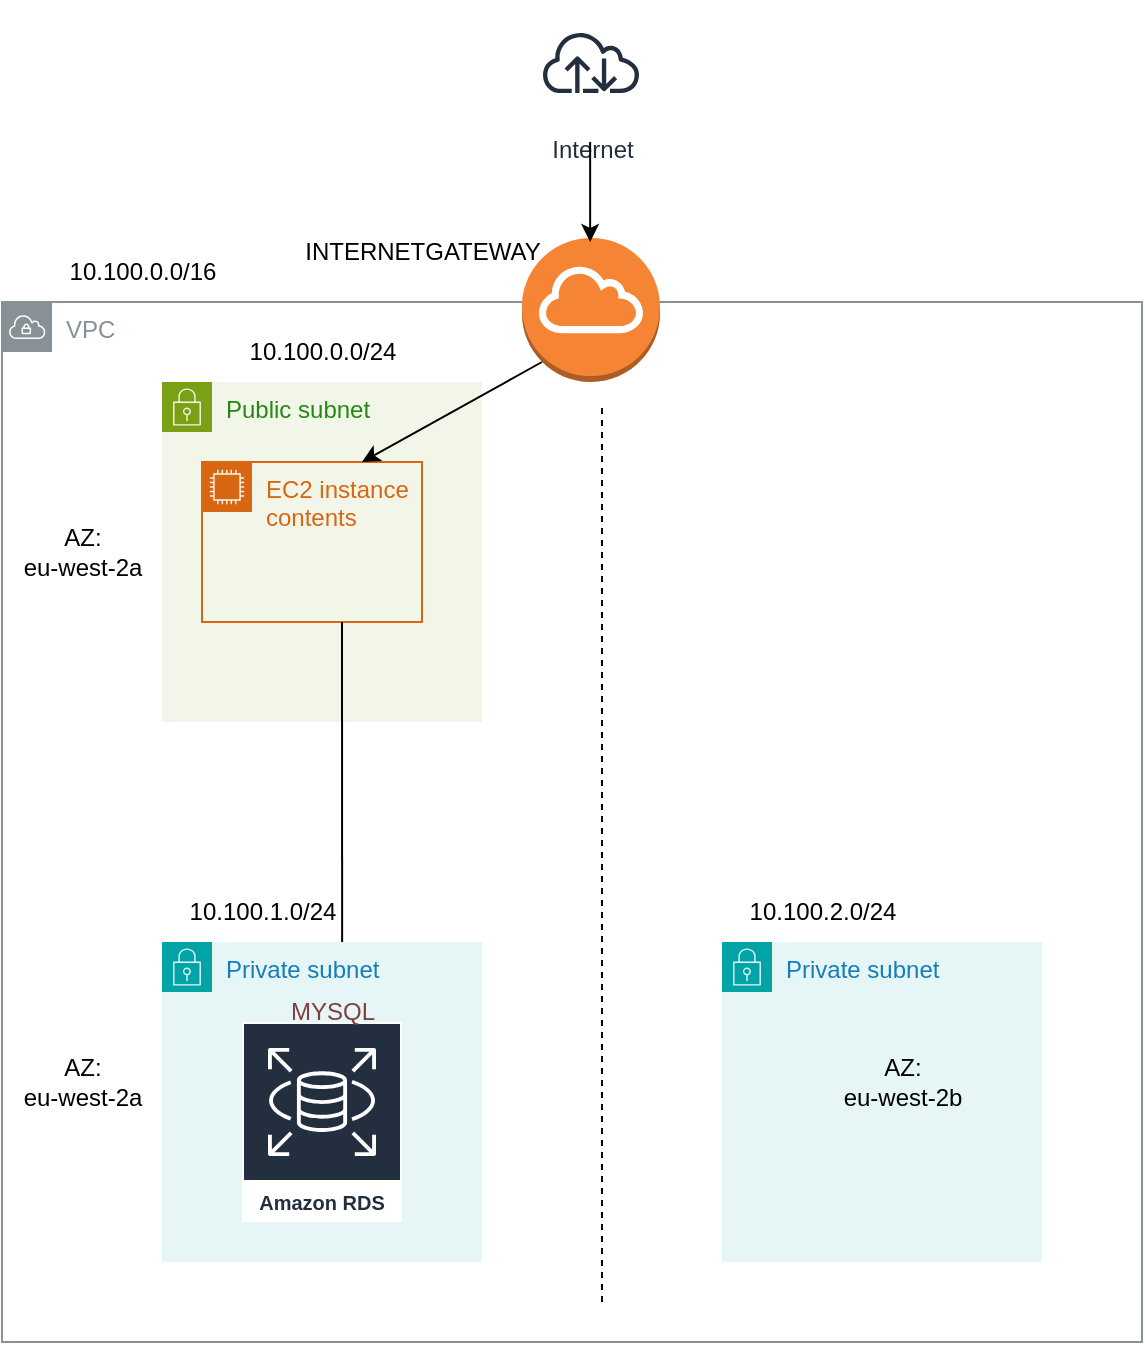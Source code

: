 <mxfile version="24.2.1" type="device">
  <diagram name="Page-1" id="99AxIkQcz_RxJJ-AoEcK">
    <mxGraphModel dx="836" dy="1544" grid="1" gridSize="10" guides="1" tooltips="1" connect="1" arrows="1" fold="1" page="1" pageScale="1" pageWidth="850" pageHeight="1100" math="0" shadow="0">
      <root>
        <mxCell id="0" />
        <mxCell id="1" parent="0" />
        <mxCell id="A5QiNc7kAAb4_MORWXK4-1" value="Public subnet" style="points=[[0,0],[0.25,0],[0.5,0],[0.75,0],[1,0],[1,0.25],[1,0.5],[1,0.75],[1,1],[0.75,1],[0.5,1],[0.25,1],[0,1],[0,0.75],[0,0.5],[0,0.25]];outlineConnect=0;gradientColor=none;html=1;whiteSpace=wrap;fontSize=12;fontStyle=0;container=1;pointerEvents=0;collapsible=0;recursiveResize=0;shape=mxgraph.aws4.group;grIcon=mxgraph.aws4.group_security_group;grStroke=0;strokeColor=#7AA116;fillColor=#F2F6E8;verticalAlign=top;align=left;spacingLeft=30;fontColor=#248814;dashed=0;" vertex="1" parent="1">
          <mxGeometry x="160" y="120" width="160" height="170" as="geometry" />
        </mxCell>
        <mxCell id="A5QiNc7kAAb4_MORWXK4-8" value="EC2 instance contents" style="points=[[0,0],[0.25,0],[0.5,0],[0.75,0],[1,0],[1,0.25],[1,0.5],[1,0.75],[1,1],[0.75,1],[0.5,1],[0.25,1],[0,1],[0,0.75],[0,0.5],[0,0.25]];outlineConnect=0;gradientColor=none;html=1;whiteSpace=wrap;fontSize=12;fontStyle=0;container=1;pointerEvents=0;collapsible=0;recursiveResize=0;shape=mxgraph.aws4.group;grIcon=mxgraph.aws4.group_ec2_instance_contents;strokeColor=#D86613;fillColor=none;verticalAlign=top;align=left;spacingLeft=30;fontColor=#D86613;dashed=0;" vertex="1" parent="A5QiNc7kAAb4_MORWXK4-1">
          <mxGeometry x="20" y="40" width="110" height="80" as="geometry" />
        </mxCell>
        <mxCell id="A5QiNc7kAAb4_MORWXK4-12" value="" style="endArrow=classic;html=1;rounded=0;entryX=0.563;entryY=0.125;entryDx=0;entryDy=0;entryPerimeter=0;" edge="1" parent="A5QiNc7kAAb4_MORWXK4-1" target="A5QiNc7kAAb4_MORWXK4-2">
          <mxGeometry width="50" height="50" relative="1" as="geometry">
            <mxPoint x="90" y="120" as="sourcePoint" />
            <mxPoint x="90" y="180" as="targetPoint" />
          </mxGeometry>
        </mxCell>
        <mxCell id="A5QiNc7kAAb4_MORWXK4-2" value="Private subnet" style="points=[[0,0],[0.25,0],[0.5,0],[0.75,0],[1,0],[1,0.25],[1,0.5],[1,0.75],[1,1],[0.75,1],[0.5,1],[0.25,1],[0,1],[0,0.75],[0,0.5],[0,0.25]];outlineConnect=0;gradientColor=none;html=1;whiteSpace=wrap;fontSize=12;fontStyle=0;container=1;pointerEvents=0;collapsible=0;recursiveResize=0;shape=mxgraph.aws4.group;grIcon=mxgraph.aws4.group_security_group;grStroke=0;strokeColor=#00A4A6;fillColor=#E6F6F7;verticalAlign=top;align=left;spacingLeft=30;fontColor=#147EBA;dashed=0;" vertex="1" parent="1">
          <mxGeometry x="160" y="400" width="160" height="160" as="geometry" />
        </mxCell>
        <mxCell id="A5QiNc7kAAb4_MORWXK4-5" value="Amazon RDS" style="sketch=0;outlineConnect=0;fontColor=#232F3E;gradientColor=none;strokeColor=#ffffff;fillColor=#232F3E;dashed=0;verticalLabelPosition=middle;verticalAlign=bottom;align=center;html=1;whiteSpace=wrap;fontSize=10;fontStyle=1;spacing=3;shape=mxgraph.aws4.productIcon;prIcon=mxgraph.aws4.rds;" vertex="1" parent="A5QiNc7kAAb4_MORWXK4-2">
          <mxGeometry x="40" y="40" width="80" height="100" as="geometry" />
        </mxCell>
        <mxCell id="A5QiNc7kAAb4_MORWXK4-6" value="&lt;font color=&quot;#804040&quot;&gt;MYSQL&lt;/font&gt;" style="text;html=1;align=center;verticalAlign=middle;resizable=0;points=[];autosize=1;strokeColor=none;fillColor=none;" vertex="1" parent="A5QiNc7kAAb4_MORWXK4-2">
          <mxGeometry x="50" y="20" width="70" height="30" as="geometry" />
        </mxCell>
        <mxCell id="A5QiNc7kAAb4_MORWXK4-3" value="Private subnet" style="points=[[0,0],[0.25,0],[0.5,0],[0.75,0],[1,0],[1,0.25],[1,0.5],[1,0.75],[1,1],[0.75,1],[0.5,1],[0.25,1],[0,1],[0,0.75],[0,0.5],[0,0.25]];outlineConnect=0;gradientColor=none;html=1;whiteSpace=wrap;fontSize=12;fontStyle=0;container=1;pointerEvents=0;collapsible=0;recursiveResize=0;shape=mxgraph.aws4.group;grIcon=mxgraph.aws4.group_security_group;grStroke=0;strokeColor=#00A4A6;fillColor=#E6F6F7;verticalAlign=top;align=left;spacingLeft=30;fontColor=#147EBA;dashed=0;" vertex="1" parent="1">
          <mxGeometry x="440" y="400" width="160" height="160" as="geometry" />
        </mxCell>
        <mxCell id="A5QiNc7kAAb4_MORWXK4-9" value="10.100.0.0/24" style="text;html=1;align=center;verticalAlign=middle;resizable=0;points=[];autosize=1;strokeColor=none;fillColor=none;" vertex="1" parent="1">
          <mxGeometry x="190" y="90" width="100" height="30" as="geometry" />
        </mxCell>
        <mxCell id="A5QiNc7kAAb4_MORWXK4-10" value="10.100.1.0/24" style="text;html=1;align=center;verticalAlign=middle;resizable=0;points=[];autosize=1;strokeColor=none;fillColor=none;" vertex="1" parent="1">
          <mxGeometry x="160" y="370" width="100" height="30" as="geometry" />
        </mxCell>
        <mxCell id="A5QiNc7kAAb4_MORWXK4-11" value="10.100.2.0/24" style="text;html=1;align=center;verticalAlign=middle;resizable=0;points=[];autosize=1;strokeColor=none;fillColor=none;" vertex="1" parent="1">
          <mxGeometry x="440" y="370" width="100" height="30" as="geometry" />
        </mxCell>
        <mxCell id="A5QiNc7kAAb4_MORWXK4-13" value="VPC" style="sketch=0;outlineConnect=0;gradientColor=none;html=1;whiteSpace=wrap;fontSize=12;fontStyle=0;shape=mxgraph.aws4.group;grIcon=mxgraph.aws4.group_vpc;strokeColor=#879196;fillColor=none;verticalAlign=top;align=left;spacingLeft=30;fontColor=#879196;dashed=0;" vertex="1" parent="1">
          <mxGeometry x="80" y="80" width="570" height="520" as="geometry" />
        </mxCell>
        <mxCell id="A5QiNc7kAAb4_MORWXK4-14" value="10.100.0.0/16" style="text;html=1;align=center;verticalAlign=middle;resizable=0;points=[];autosize=1;strokeColor=none;fillColor=none;" vertex="1" parent="1">
          <mxGeometry x="100" y="50" width="100" height="30" as="geometry" />
        </mxCell>
        <mxCell id="A5QiNc7kAAb4_MORWXK4-15" value="" style="outlineConnect=0;dashed=0;verticalLabelPosition=bottom;verticalAlign=top;align=center;html=1;shape=mxgraph.aws3.internet_gateway;fillColor=#F58534;gradientColor=none;" vertex="1" parent="1">
          <mxGeometry x="340" y="48" width="69" height="72" as="geometry" />
        </mxCell>
        <mxCell id="A5QiNc7kAAb4_MORWXK4-16" value="" style="endArrow=classic;html=1;rounded=0;" edge="1" parent="1">
          <mxGeometry width="50" height="50" relative="1" as="geometry">
            <mxPoint x="350" y="110" as="sourcePoint" />
            <mxPoint x="260" y="160" as="targetPoint" />
          </mxGeometry>
        </mxCell>
        <mxCell id="A5QiNc7kAAb4_MORWXK4-17" value="INTERNETGATEWAY" style="text;html=1;align=center;verticalAlign=middle;resizable=0;points=[];autosize=1;strokeColor=none;fillColor=none;" vertex="1" parent="1">
          <mxGeometry x="220" y="40" width="140" height="30" as="geometry" />
        </mxCell>
        <mxCell id="A5QiNc7kAAb4_MORWXK4-22" value="Internet" style="sketch=0;outlineConnect=0;fontColor=#232F3E;gradientColor=none;strokeColor=#232F3E;fillColor=#ffffff;dashed=0;verticalLabelPosition=bottom;verticalAlign=top;align=center;html=1;fontSize=12;fontStyle=0;aspect=fixed;shape=mxgraph.aws4.resourceIcon;resIcon=mxgraph.aws4.internet;" vertex="1" parent="1">
          <mxGeometry x="344.5" y="-70" width="60" height="60" as="geometry" />
        </mxCell>
        <mxCell id="A5QiNc7kAAb4_MORWXK4-23" value="" style="endArrow=classic;html=1;rounded=0;" edge="1" parent="1">
          <mxGeometry width="50" height="50" relative="1" as="geometry">
            <mxPoint x="374.07" as="sourcePoint" />
            <mxPoint x="374.07" y="50" as="targetPoint" />
          </mxGeometry>
        </mxCell>
        <mxCell id="A5QiNc7kAAb4_MORWXK4-24" value="&lt;div&gt;AZ:&lt;/div&gt;&lt;div&gt;eu-west-2a&lt;/div&gt;" style="text;html=1;align=center;verticalAlign=middle;resizable=0;points=[];autosize=1;strokeColor=none;fillColor=none;" vertex="1" parent="1">
          <mxGeometry x="80" y="185" width="80" height="40" as="geometry" />
        </mxCell>
        <mxCell id="A5QiNc7kAAb4_MORWXK4-27" value="&lt;div&gt;AZ:&lt;/div&gt;&lt;div&gt;eu-west-2a&lt;/div&gt;" style="text;html=1;align=center;verticalAlign=middle;resizable=0;points=[];autosize=1;strokeColor=none;fillColor=none;" vertex="1" parent="1">
          <mxGeometry x="80" y="450" width="80" height="40" as="geometry" />
        </mxCell>
        <mxCell id="A5QiNc7kAAb4_MORWXK4-28" value="&lt;div&gt;AZ:&lt;/div&gt;&lt;div&gt;eu-west-2b&lt;/div&gt;" style="text;html=1;align=center;verticalAlign=middle;resizable=0;points=[];autosize=1;strokeColor=none;fillColor=none;" vertex="1" parent="1">
          <mxGeometry x="490" y="450" width="80" height="40" as="geometry" />
        </mxCell>
        <mxCell id="A5QiNc7kAAb4_MORWXK4-29" value="" style="endArrow=none;dashed=1;html=1;rounded=0;" edge="1" parent="1">
          <mxGeometry width="50" height="50" relative="1" as="geometry">
            <mxPoint x="380" y="580" as="sourcePoint" />
            <mxPoint x="380" y="130" as="targetPoint" />
          </mxGeometry>
        </mxCell>
      </root>
    </mxGraphModel>
  </diagram>
</mxfile>
